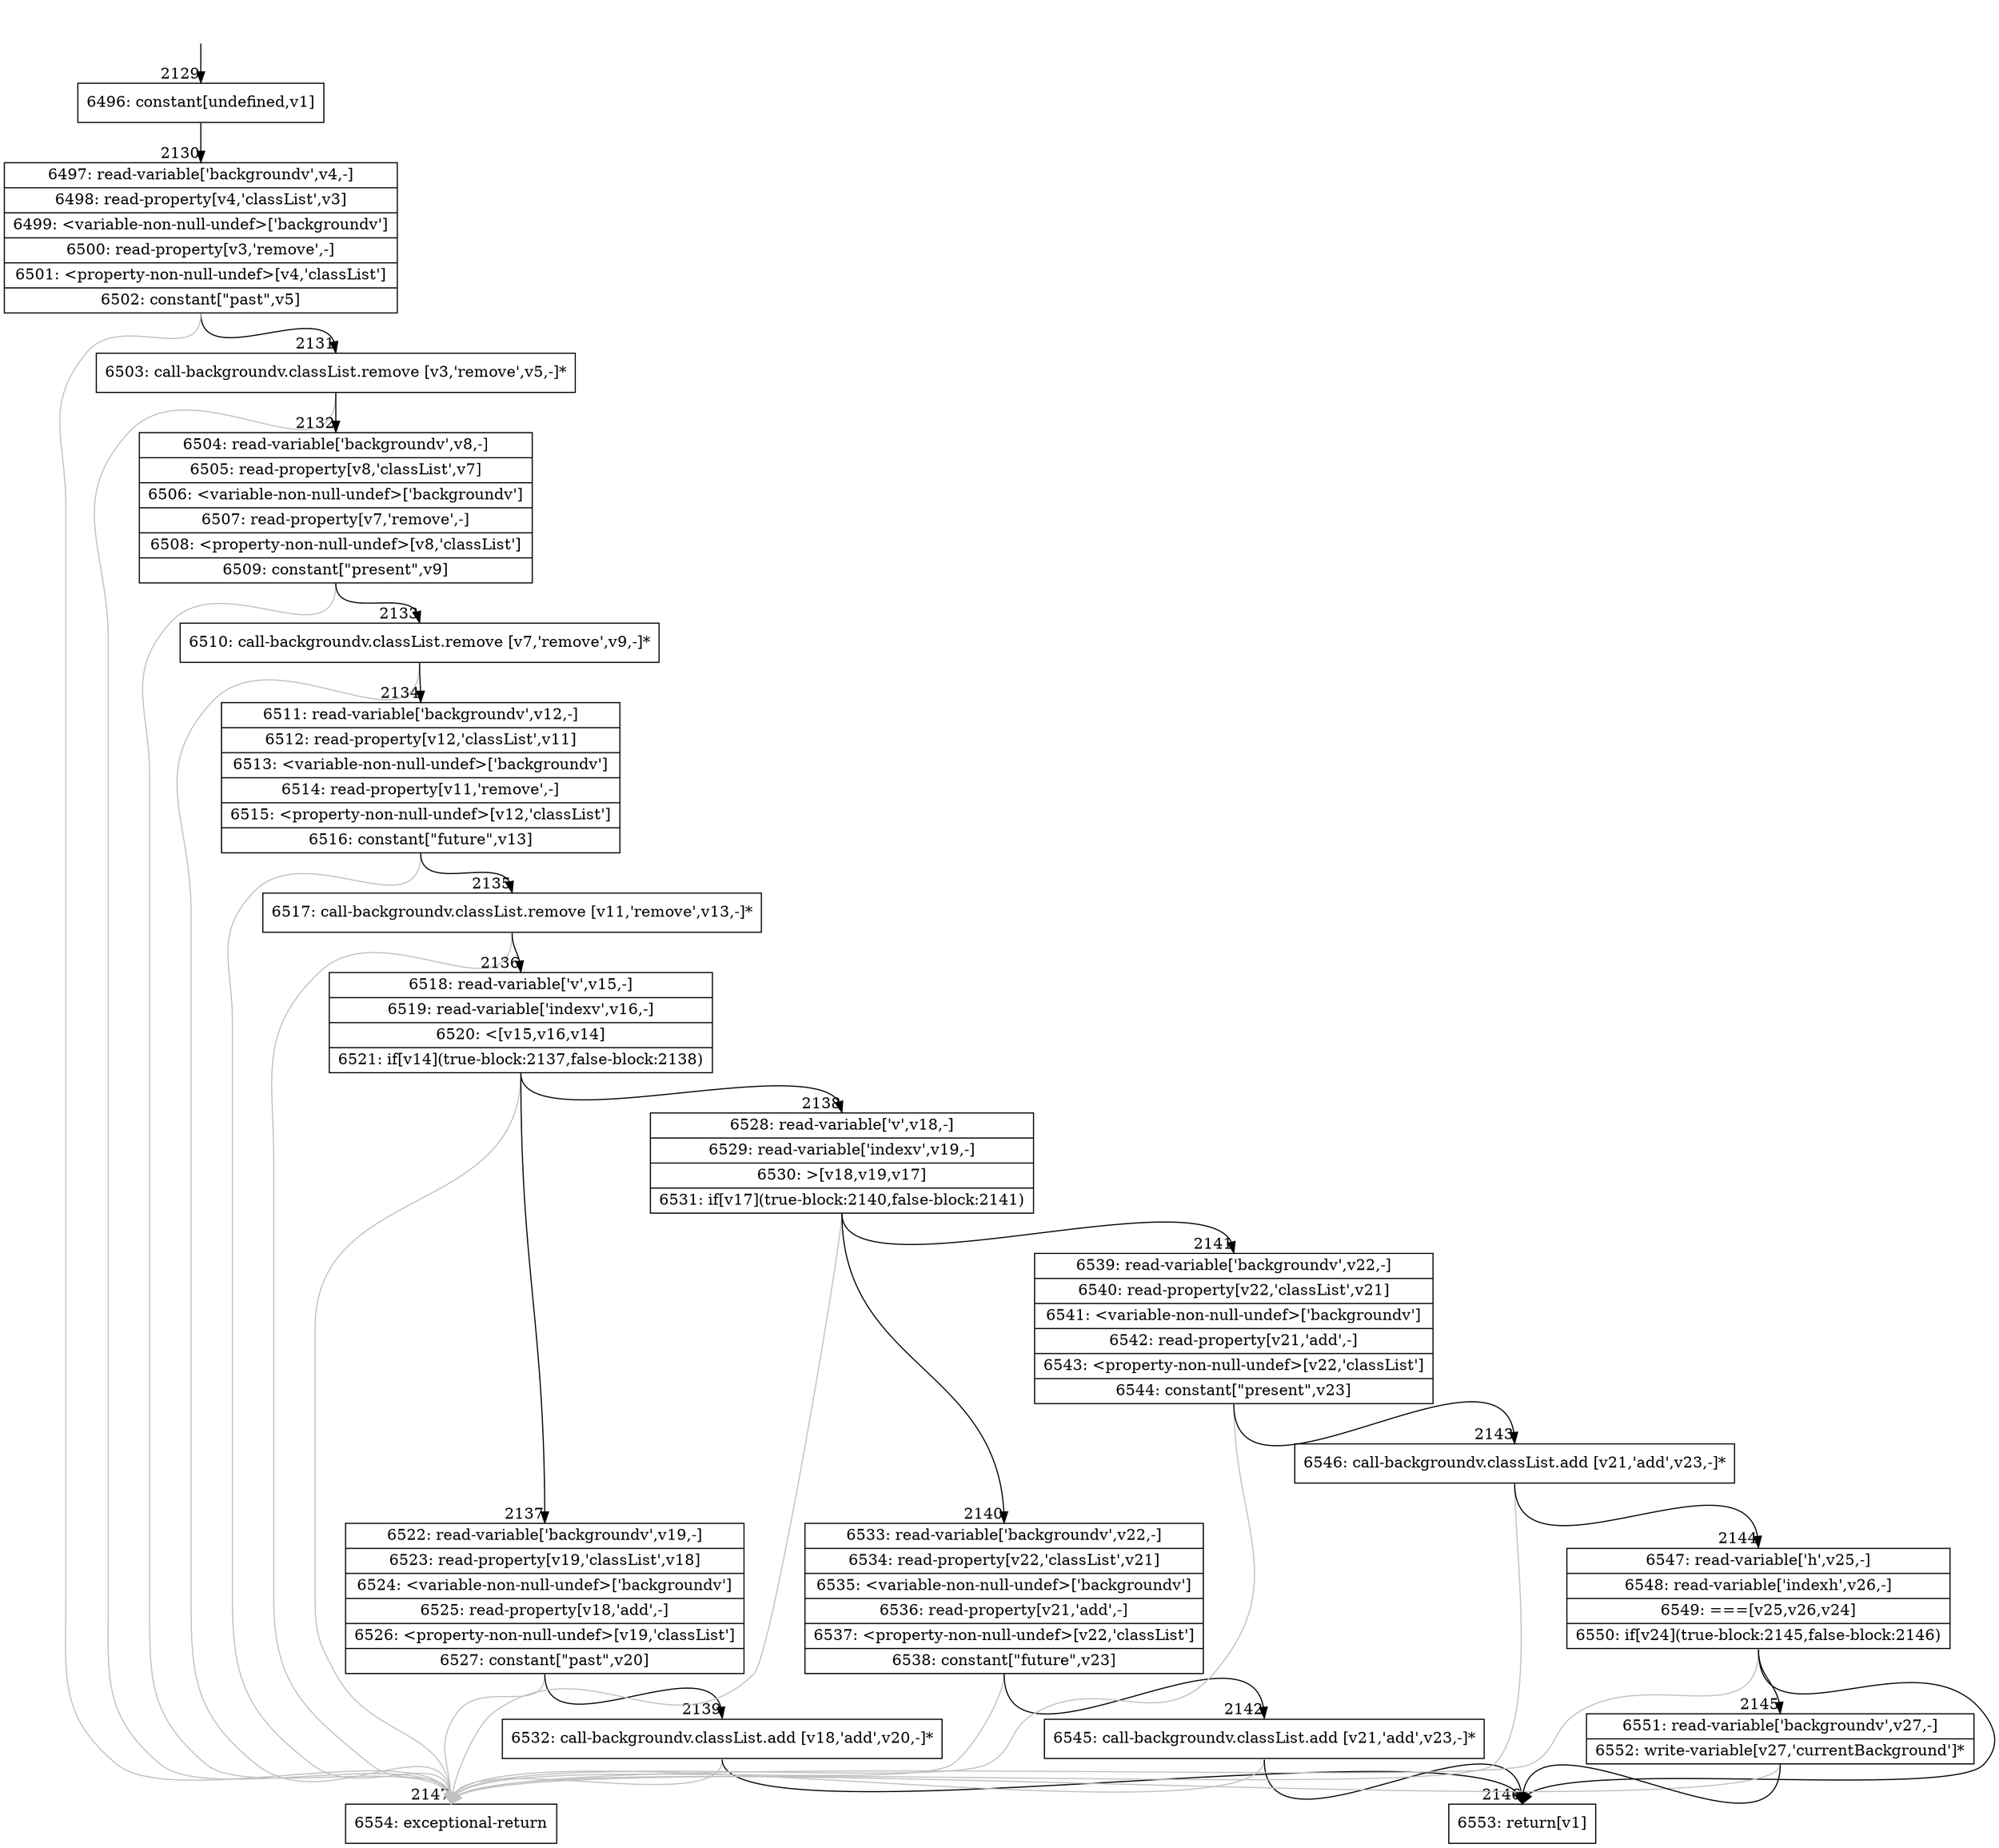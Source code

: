 digraph {
rankdir="TD"
BB_entry136[shape=none,label=""];
BB_entry136 -> BB2129 [tailport=s, headport=n, headlabel="    2129"]
BB2129 [shape=record label="{6496: constant[undefined,v1]}" ] 
BB2129 -> BB2130 [tailport=s, headport=n, headlabel="      2130"]
BB2130 [shape=record label="{6497: read-variable['backgroundv',v4,-]|6498: read-property[v4,'classList',v3]|6499: \<variable-non-null-undef\>['backgroundv']|6500: read-property[v3,'remove',-]|6501: \<property-non-null-undef\>[v4,'classList']|6502: constant[\"past\",v5]}" ] 
BB2130 -> BB2131 [tailport=s, headport=n, headlabel="      2131"]
BB2130 -> BB2147 [tailport=s, headport=n, color=gray, headlabel="      2147"]
BB2131 [shape=record label="{6503: call-backgroundv.classList.remove [v3,'remove',v5,-]*}" ] 
BB2131 -> BB2132 [tailport=s, headport=n, headlabel="      2132"]
BB2131 -> BB2147 [tailport=s, headport=n, color=gray]
BB2132 [shape=record label="{6504: read-variable['backgroundv',v8,-]|6505: read-property[v8,'classList',v7]|6506: \<variable-non-null-undef\>['backgroundv']|6507: read-property[v7,'remove',-]|6508: \<property-non-null-undef\>[v8,'classList']|6509: constant[\"present\",v9]}" ] 
BB2132 -> BB2133 [tailport=s, headport=n, headlabel="      2133"]
BB2132 -> BB2147 [tailport=s, headport=n, color=gray]
BB2133 [shape=record label="{6510: call-backgroundv.classList.remove [v7,'remove',v9,-]*}" ] 
BB2133 -> BB2134 [tailport=s, headport=n, headlabel="      2134"]
BB2133 -> BB2147 [tailport=s, headport=n, color=gray]
BB2134 [shape=record label="{6511: read-variable['backgroundv',v12,-]|6512: read-property[v12,'classList',v11]|6513: \<variable-non-null-undef\>['backgroundv']|6514: read-property[v11,'remove',-]|6515: \<property-non-null-undef\>[v12,'classList']|6516: constant[\"future\",v13]}" ] 
BB2134 -> BB2135 [tailport=s, headport=n, headlabel="      2135"]
BB2134 -> BB2147 [tailport=s, headport=n, color=gray]
BB2135 [shape=record label="{6517: call-backgroundv.classList.remove [v11,'remove',v13,-]*}" ] 
BB2135 -> BB2136 [tailport=s, headport=n, headlabel="      2136"]
BB2135 -> BB2147 [tailport=s, headport=n, color=gray]
BB2136 [shape=record label="{6518: read-variable['v',v15,-]|6519: read-variable['indexv',v16,-]|6520: \<[v15,v16,v14]|6521: if[v14](true-block:2137,false-block:2138)}" ] 
BB2136 -> BB2137 [tailport=s, headport=n, headlabel="      2137"]
BB2136 -> BB2138 [tailport=s, headport=n, headlabel="      2138"]
BB2136 -> BB2147 [tailport=s, headport=n, color=gray]
BB2137 [shape=record label="{6522: read-variable['backgroundv',v19,-]|6523: read-property[v19,'classList',v18]|6524: \<variable-non-null-undef\>['backgroundv']|6525: read-property[v18,'add',-]|6526: \<property-non-null-undef\>[v19,'classList']|6527: constant[\"past\",v20]}" ] 
BB2137 -> BB2139 [tailport=s, headport=n, headlabel="      2139"]
BB2137 -> BB2147 [tailport=s, headport=n, color=gray]
BB2138 [shape=record label="{6528: read-variable['v',v18,-]|6529: read-variable['indexv',v19,-]|6530: \>[v18,v19,v17]|6531: if[v17](true-block:2140,false-block:2141)}" ] 
BB2138 -> BB2140 [tailport=s, headport=n, headlabel="      2140"]
BB2138 -> BB2141 [tailport=s, headport=n, headlabel="      2141"]
BB2138 -> BB2147 [tailport=s, headport=n, color=gray]
BB2139 [shape=record label="{6532: call-backgroundv.classList.add [v18,'add',v20,-]*}" ] 
BB2139 -> BB2146 [tailport=s, headport=n, headlabel="      2146"]
BB2139 -> BB2147 [tailport=s, headport=n, color=gray]
BB2140 [shape=record label="{6533: read-variable['backgroundv',v22,-]|6534: read-property[v22,'classList',v21]|6535: \<variable-non-null-undef\>['backgroundv']|6536: read-property[v21,'add',-]|6537: \<property-non-null-undef\>[v22,'classList']|6538: constant[\"future\",v23]}" ] 
BB2140 -> BB2142 [tailport=s, headport=n, headlabel="      2142"]
BB2140 -> BB2147 [tailport=s, headport=n, color=gray]
BB2141 [shape=record label="{6539: read-variable['backgroundv',v22,-]|6540: read-property[v22,'classList',v21]|6541: \<variable-non-null-undef\>['backgroundv']|6542: read-property[v21,'add',-]|6543: \<property-non-null-undef\>[v22,'classList']|6544: constant[\"present\",v23]}" ] 
BB2141 -> BB2143 [tailport=s, headport=n, headlabel="      2143"]
BB2141 -> BB2147 [tailport=s, headport=n, color=gray]
BB2142 [shape=record label="{6545: call-backgroundv.classList.add [v21,'add',v23,-]*}" ] 
BB2142 -> BB2146 [tailport=s, headport=n]
BB2142 -> BB2147 [tailport=s, headport=n, color=gray]
BB2143 [shape=record label="{6546: call-backgroundv.classList.add [v21,'add',v23,-]*}" ] 
BB2143 -> BB2144 [tailport=s, headport=n, headlabel="      2144"]
BB2143 -> BB2147 [tailport=s, headport=n, color=gray]
BB2144 [shape=record label="{6547: read-variable['h',v25,-]|6548: read-variable['indexh',v26,-]|6549: ===[v25,v26,v24]|6550: if[v24](true-block:2145,false-block:2146)}" ] 
BB2144 -> BB2145 [tailport=s, headport=n, headlabel="      2145"]
BB2144 -> BB2146 [tailport=s, headport=n]
BB2144 -> BB2147 [tailport=s, headport=n, color=gray]
BB2145 [shape=record label="{6551: read-variable['backgroundv',v27,-]|6552: write-variable[v27,'currentBackground']*}" ] 
BB2145 -> BB2146 [tailport=s, headport=n]
BB2145 -> BB2147 [tailport=s, headport=n, color=gray]
BB2146 [shape=record label="{6553: return[v1]}" ] 
BB2147 [shape=record label="{6554: exceptional-return}" ] 
//#$~ 2594
}
